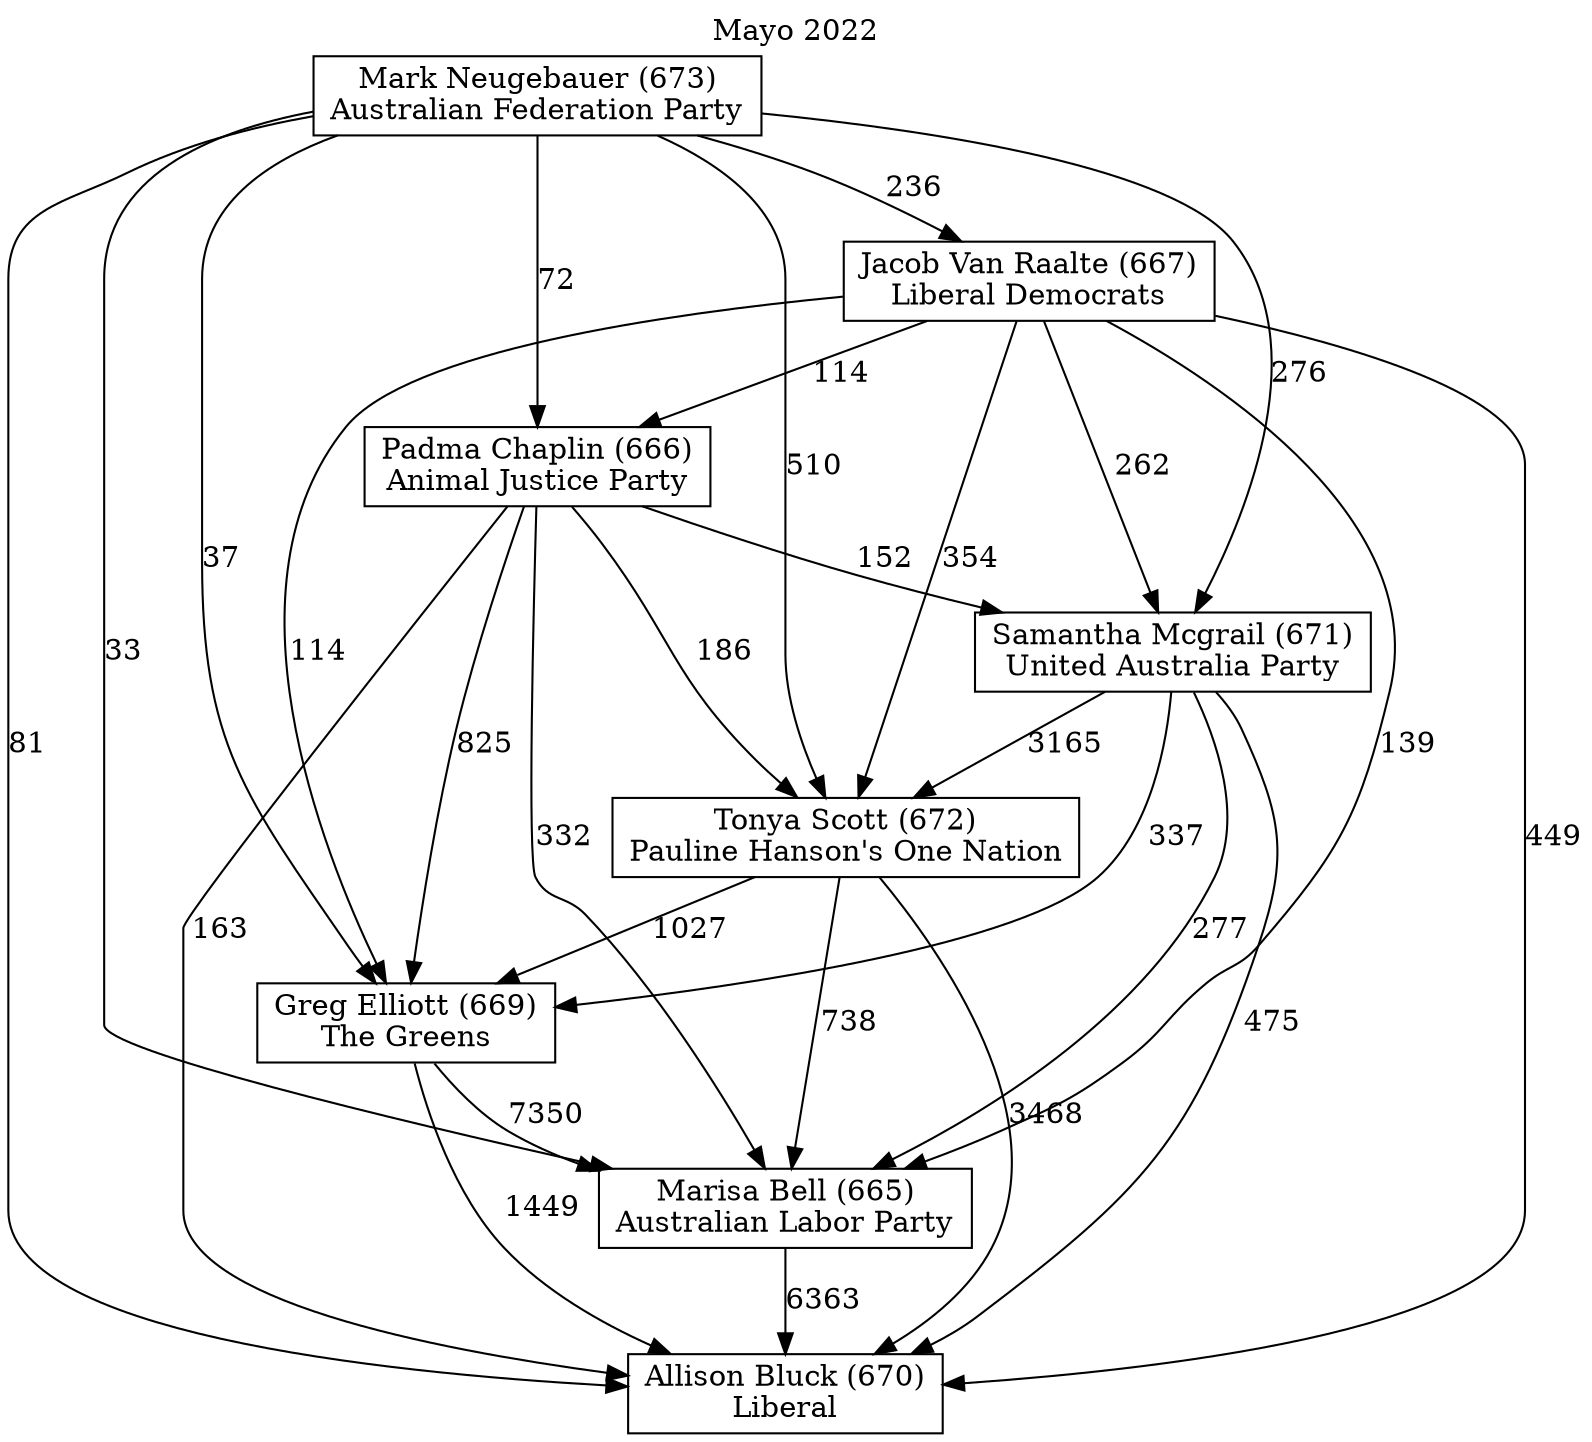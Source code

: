 // House preference flow
digraph "Allison Bluck (670)_Mayo_2022" {
	graph [label="Mayo 2022" labelloc=t mclimit=10]
	node [shape=box]
	"Padma Chaplin (666)" [label="Padma Chaplin (666)
Animal Justice Party"]
	"Mark Neugebauer (673)" [label="Mark Neugebauer (673)
Australian Federation Party"]
	"Allison Bluck (670)" [label="Allison Bluck (670)
Liberal"]
	"Greg Elliott (669)" [label="Greg Elliott (669)
The Greens"]
	"Jacob Van Raalte (667)" [label="Jacob Van Raalte (667)
Liberal Democrats"]
	"Samantha Mcgrail (671)" [label="Samantha Mcgrail (671)
United Australia Party"]
	"Tonya Scott (672)" [label="Tonya Scott (672)
Pauline Hanson's One Nation"]
	"Marisa Bell (665)" [label="Marisa Bell (665)
Australian Labor Party"]
	"Jacob Van Raalte (667)" -> "Allison Bluck (670)" [label=449]
	"Jacob Van Raalte (667)" -> "Padma Chaplin (666)" [label=114]
	"Tonya Scott (672)" -> "Greg Elliott (669)" [label=1027]
	"Mark Neugebauer (673)" -> "Samantha Mcgrail (671)" [label=276]
	"Marisa Bell (665)" -> "Allison Bluck (670)" [label=6363]
	"Greg Elliott (669)" -> "Marisa Bell (665)" [label=7350]
	"Samantha Mcgrail (671)" -> "Marisa Bell (665)" [label=277]
	"Jacob Van Raalte (667)" -> "Marisa Bell (665)" [label=139]
	"Mark Neugebauer (673)" -> "Jacob Van Raalte (667)" [label=236]
	"Mark Neugebauer (673)" -> "Greg Elliott (669)" [label=37]
	"Samantha Mcgrail (671)" -> "Allison Bluck (670)" [label=475]
	"Padma Chaplin (666)" -> "Allison Bluck (670)" [label=163]
	"Greg Elliott (669)" -> "Allison Bluck (670)" [label=1449]
	"Mark Neugebauer (673)" -> "Padma Chaplin (666)" [label=72]
	"Samantha Mcgrail (671)" -> "Greg Elliott (669)" [label=337]
	"Padma Chaplin (666)" -> "Tonya Scott (672)" [label=186]
	"Jacob Van Raalte (667)" -> "Greg Elliott (669)" [label=114]
	"Tonya Scott (672)" -> "Marisa Bell (665)" [label=738]
	"Mark Neugebauer (673)" -> "Allison Bluck (670)" [label=81]
	"Padma Chaplin (666)" -> "Marisa Bell (665)" [label=332]
	"Jacob Van Raalte (667)" -> "Samantha Mcgrail (671)" [label=262]
	"Mark Neugebauer (673)" -> "Tonya Scott (672)" [label=510]
	"Tonya Scott (672)" -> "Allison Bluck (670)" [label=3468]
	"Padma Chaplin (666)" -> "Samantha Mcgrail (671)" [label=152]
	"Mark Neugebauer (673)" -> "Marisa Bell (665)" [label=33]
	"Jacob Van Raalte (667)" -> "Tonya Scott (672)" [label=354]
	"Padma Chaplin (666)" -> "Greg Elliott (669)" [label=825]
	"Samantha Mcgrail (671)" -> "Tonya Scott (672)" [label=3165]
}
